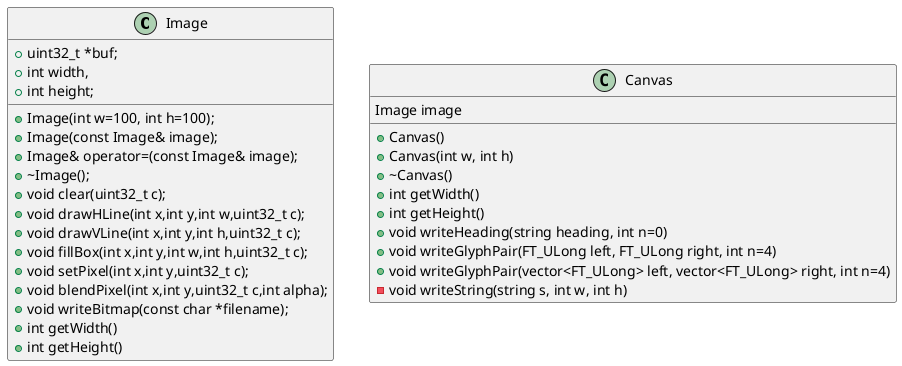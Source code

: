 @startuml class

class Image {
  +uint32_t *buf;
  +int width,
  +int height;

  +Image(int w=100, int h=100);
  +Image(const Image& image);
  +Image& operator=(const Image& image);
  +~Image();
  +void clear(uint32_t c);
  +void drawHLine(int x,int y,int w,uint32_t c);
  +void drawVLine(int x,int y,int h,uint32_t c);
  +void fillBox(int x,int y,int w,int h,uint32_t c);
  +void setPixel(int x,int y,uint32_t c);
  +void blendPixel(int x,int y,uint32_t c,int alpha);
  +void writeBitmap(const char *filename);
  +int getWidth()
  +int getHeight()
}

class Canvas {
  Image image
  +Canvas()
  +Canvas(int w, int h)
  +~Canvas()
  +int getWidth()
  +int getHeight()
  +void writeHeading(string heading, int n=0)
  +void writeGlyphPair(FT_ULong left, FT_ULong right, int n=4)
  +void writeGlyphPair(vector<FT_ULong> left, vector<FT_ULong> right, int n=4)
  -void writeString(string s, int w, int h)
}